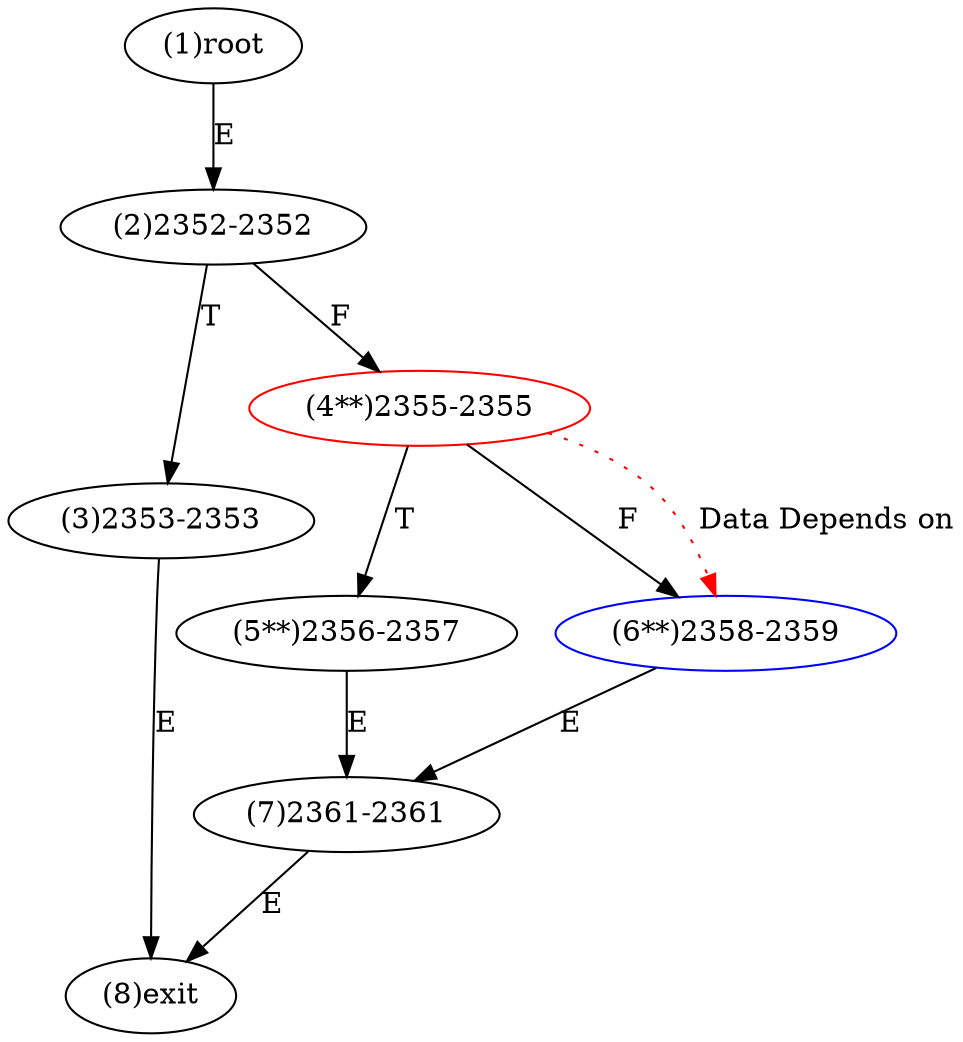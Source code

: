digraph "" { 
1[ label="(1)root"];
2[ label="(2)2352-2352"];
3[ label="(3)2353-2353"];
4[ label="(4**)2355-2355",color=red];
5[ label="(5**)2356-2357"];
6[ label="(6**)2358-2359",color=blue];
7[ label="(7)2361-2361"];
8[ label="(8)exit"];
1->2[ label="E"];
2->4[ label="F"];
2->3[ label="T"];
3->8[ label="E"];
4->6[ label="F"];
4->5[ label="T"];
5->7[ label="E"];
6->7[ label="E"];
7->8[ label="E"];
4->6[ color="red" label="Data Depends on" style = dotted ];
}